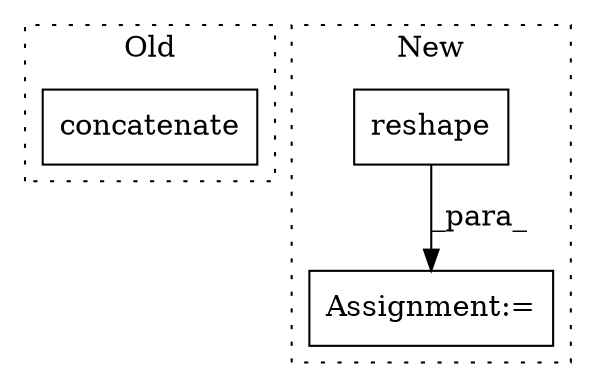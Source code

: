 digraph G {
subgraph cluster0 {
1 [label="concatenate" a="32" s="2380,2429" l="12,1" shape="box"];
label = "Old";
style="dotted";
}
subgraph cluster1 {
2 [label="reshape" a="32" s="1742,1777" l="8,1" shape="box"];
3 [label="Assignment:=" a="7" s="2312" l="2" shape="box"];
label = "New";
style="dotted";
}
2 -> 3 [label="_para_"];
}
